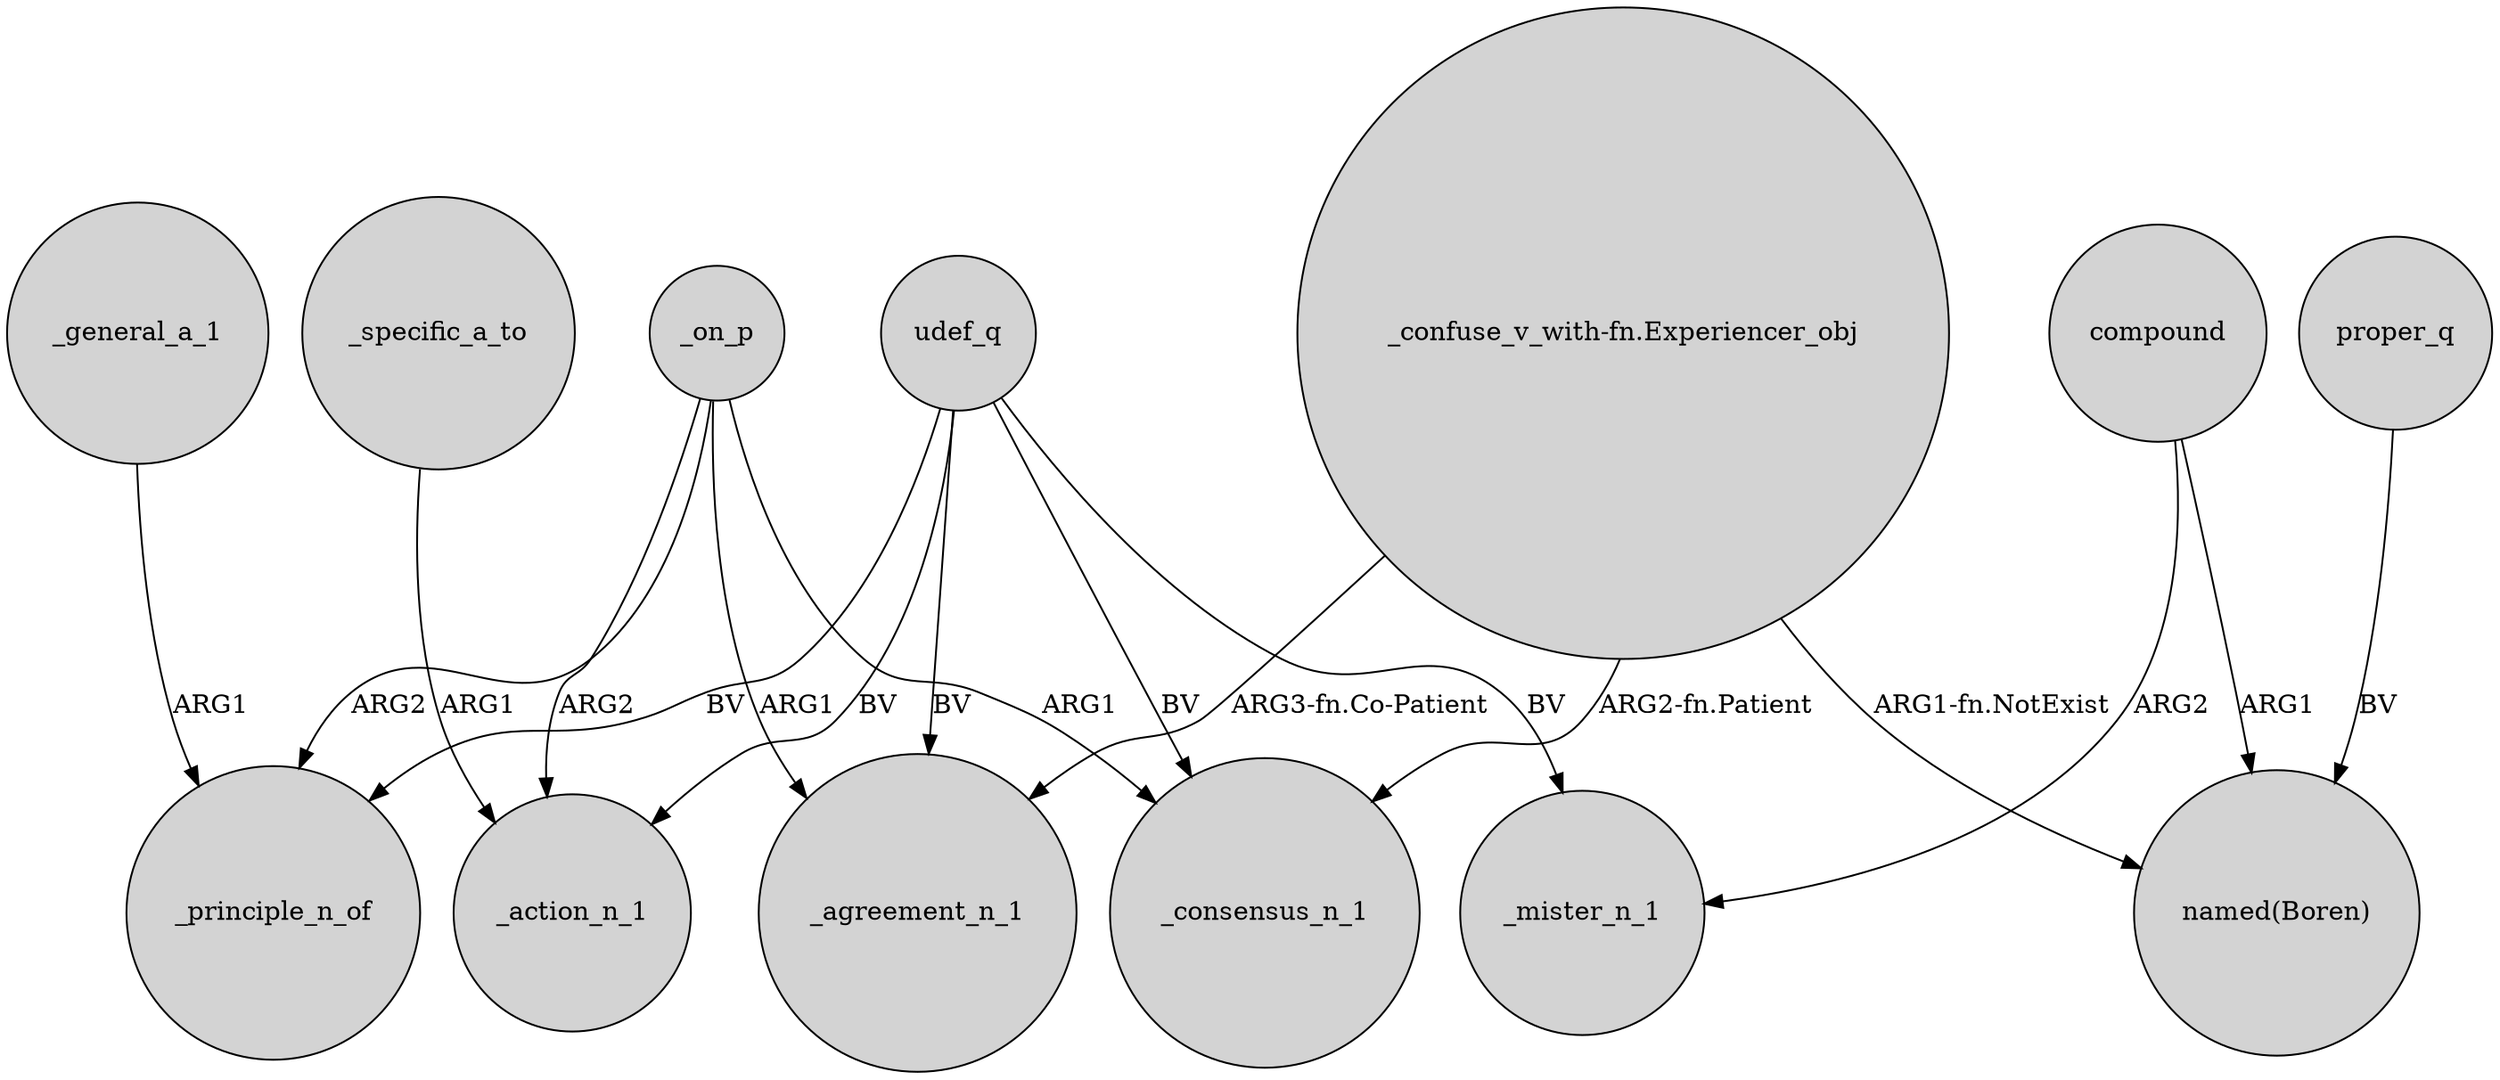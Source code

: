 digraph {
	node [shape=circle style=filled]
	udef_q -> _consensus_n_1 [label=BV]
	udef_q -> _mister_n_1 [label=BV]
	_on_p -> _principle_n_of [label=ARG2]
	"_confuse_v_with-fn.Experiencer_obj" -> _consensus_n_1 [label="ARG2-fn.Patient"]
	udef_q -> _action_n_1 [label=BV]
	_on_p -> _action_n_1 [label=ARG2]
	_on_p -> _agreement_n_1 [label=ARG1]
	udef_q -> _principle_n_of [label=BV]
	_general_a_1 -> _principle_n_of [label=ARG1]
	"_confuse_v_with-fn.Experiencer_obj" -> "named(Boren)" [label="ARG1-fn.NotExist"]
	_on_p -> _consensus_n_1 [label=ARG1]
	proper_q -> "named(Boren)" [label=BV]
	compound -> _mister_n_1 [label=ARG2]
	compound -> "named(Boren)" [label=ARG1]
	_specific_a_to -> _action_n_1 [label=ARG1]
	udef_q -> _agreement_n_1 [label=BV]
	"_confuse_v_with-fn.Experiencer_obj" -> _agreement_n_1 [label="ARG3-fn.Co-Patient"]
}
